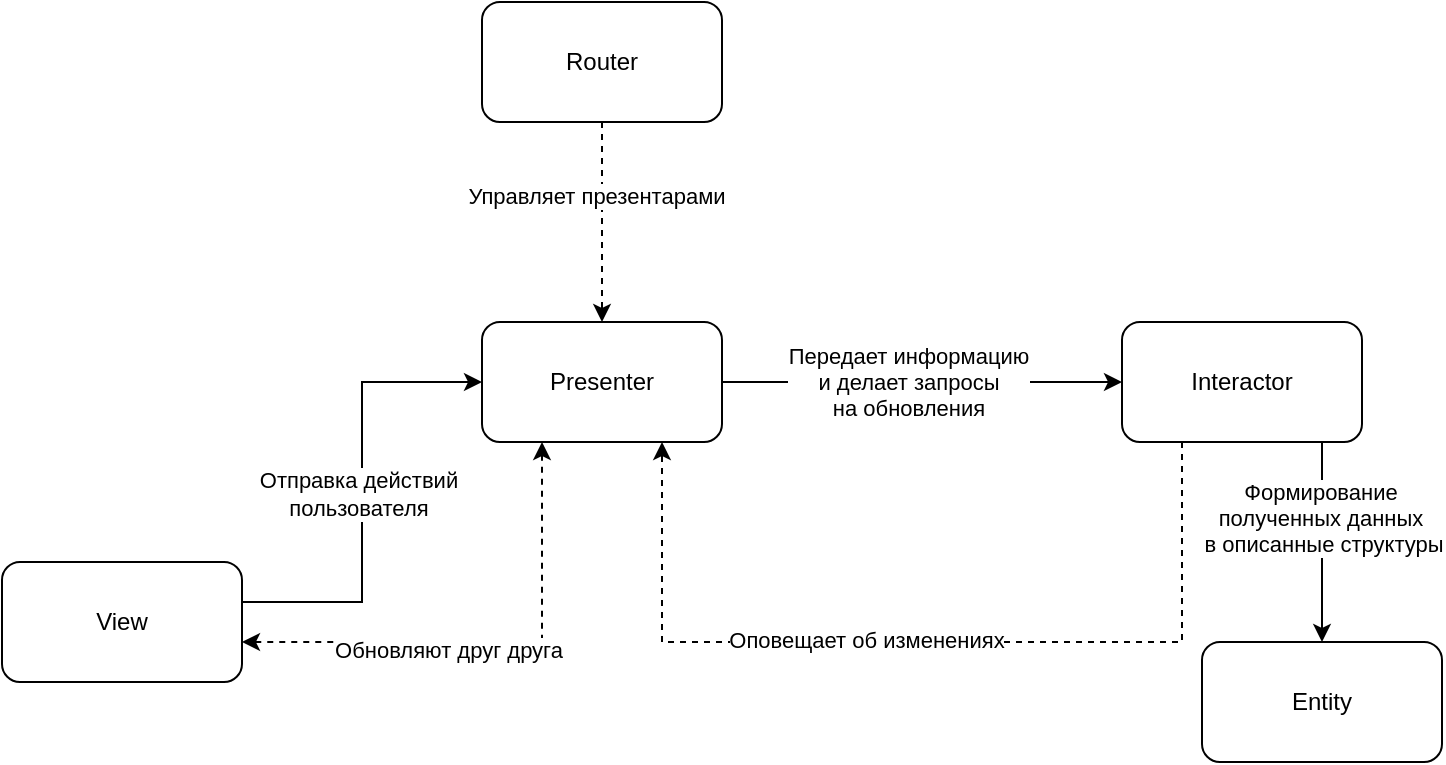<mxfile version="17.2.1" type="device"><diagram id="yXCes4Iq6_c5ltuRTHmN" name="Страница 1"><mxGraphModel dx="658" dy="865" grid="1" gridSize="10" guides="1" tooltips="1" connect="1" arrows="1" fold="1" page="1" pageScale="1" pageWidth="827" pageHeight="1169" math="0" shadow="0"><root><mxCell id="0"/><mxCell id="1" parent="0"/><mxCell id="FH53yRBcZocDNiwA548k-6" style="edgeStyle=orthogonalEdgeStyle;rounded=0;orthogonalLoop=1;jettySize=auto;html=1;entryX=0;entryY=0.5;entryDx=0;entryDy=0;" edge="1" parent="1" source="FH53yRBcZocDNiwA548k-1" target="FH53yRBcZocDNiwA548k-2"><mxGeometry relative="1" as="geometry"><Array as="points"><mxPoint x="260" y="300"/><mxPoint x="260" y="190"/></Array></mxGeometry></mxCell><mxCell id="FH53yRBcZocDNiwA548k-7" value="Отправка действий &lt;br&gt;пользователя" style="edgeLabel;html=1;align=center;verticalAlign=middle;resizable=0;points=[];" vertex="1" connectable="0" parent="FH53yRBcZocDNiwA548k-6"><mxGeometry x="0.15" y="2" relative="1" as="geometry"><mxPoint y="18" as="offset"/></mxGeometry></mxCell><mxCell id="FH53yRBcZocDNiwA548k-1" value="View" style="rounded=1;whiteSpace=wrap;html=1;" vertex="1" parent="1"><mxGeometry x="80" y="280" width="120" height="60" as="geometry"/></mxCell><mxCell id="FH53yRBcZocDNiwA548k-8" style="edgeStyle=orthogonalEdgeStyle;rounded=0;orthogonalLoop=1;jettySize=auto;html=1;startArrow=classic;startFill=1;dashed=1;exitX=0.25;exitY=1;exitDx=0;exitDy=0;" edge="1" parent="1" source="FH53yRBcZocDNiwA548k-2" target="FH53yRBcZocDNiwA548k-1"><mxGeometry relative="1" as="geometry"><Array as="points"><mxPoint x="350" y="320"/></Array></mxGeometry></mxCell><mxCell id="FH53yRBcZocDNiwA548k-9" value="Обновляют друг друга" style="edgeLabel;html=1;align=center;verticalAlign=middle;resizable=0;points=[];" vertex="1" connectable="0" parent="FH53yRBcZocDNiwA548k-8"><mxGeometry x="0.179" y="4" relative="1" as="geometry"><mxPoint as="offset"/></mxGeometry></mxCell><mxCell id="FH53yRBcZocDNiwA548k-12" style="edgeStyle=orthogonalEdgeStyle;rounded=0;orthogonalLoop=1;jettySize=auto;html=1;entryX=0;entryY=0.5;entryDx=0;entryDy=0;startArrow=none;startFill=0;" edge="1" parent="1" source="FH53yRBcZocDNiwA548k-2" target="FH53yRBcZocDNiwA548k-3"><mxGeometry relative="1" as="geometry"/></mxCell><mxCell id="FH53yRBcZocDNiwA548k-13" value="Передает информацию&lt;br&gt;и делает запросы &lt;br&gt;на обновления" style="edgeLabel;html=1;align=center;verticalAlign=middle;resizable=0;points=[];" vertex="1" connectable="0" parent="FH53yRBcZocDNiwA548k-12"><mxGeometry x="-0.338" y="2" relative="1" as="geometry"><mxPoint x="27" y="2" as="offset"/></mxGeometry></mxCell><mxCell id="FH53yRBcZocDNiwA548k-2" value="Presenter" style="rounded=1;whiteSpace=wrap;html=1;" vertex="1" parent="1"><mxGeometry x="320" y="160" width="120" height="60" as="geometry"/></mxCell><mxCell id="FH53yRBcZocDNiwA548k-14" style="edgeStyle=orthogonalEdgeStyle;rounded=0;orthogonalLoop=1;jettySize=auto;html=1;entryX=0.5;entryY=0;entryDx=0;entryDy=0;startArrow=none;startFill=0;" edge="1" parent="1" source="FH53yRBcZocDNiwA548k-3" target="FH53yRBcZocDNiwA548k-4"><mxGeometry relative="1" as="geometry"><Array as="points"><mxPoint x="740" y="320"/></Array></mxGeometry></mxCell><mxCell id="FH53yRBcZocDNiwA548k-15" value="Формирование &lt;br&gt;полученных данных&lt;br&gt;&amp;nbsp;в описанные структуры" style="edgeLabel;html=1;align=center;verticalAlign=middle;resizable=0;points=[];" vertex="1" connectable="0" parent="FH53yRBcZocDNiwA548k-14"><mxGeometry x="-0.24" y="-1" relative="1" as="geometry"><mxPoint as="offset"/></mxGeometry></mxCell><mxCell id="FH53yRBcZocDNiwA548k-16" style="edgeStyle=orthogonalEdgeStyle;rounded=0;orthogonalLoop=1;jettySize=auto;html=1;exitX=0.25;exitY=1;exitDx=0;exitDy=0;entryX=0.75;entryY=1;entryDx=0;entryDy=0;startArrow=none;startFill=0;dashed=1;" edge="1" parent="1" source="FH53yRBcZocDNiwA548k-3" target="FH53yRBcZocDNiwA548k-2"><mxGeometry relative="1" as="geometry"><Array as="points"><mxPoint x="670" y="320"/><mxPoint x="410" y="320"/></Array></mxGeometry></mxCell><mxCell id="FH53yRBcZocDNiwA548k-18" value="Оповещает об изменениях" style="edgeLabel;html=1;align=center;verticalAlign=middle;resizable=0;points=[];" vertex="1" connectable="0" parent="FH53yRBcZocDNiwA548k-16"><mxGeometry x="0.122" y="-1" relative="1" as="geometry"><mxPoint as="offset"/></mxGeometry></mxCell><mxCell id="FH53yRBcZocDNiwA548k-3" value="Interactor" style="rounded=1;whiteSpace=wrap;html=1;" vertex="1" parent="1"><mxGeometry x="640" y="160" width="120" height="60" as="geometry"/></mxCell><mxCell id="FH53yRBcZocDNiwA548k-4" value="Entity" style="rounded=1;whiteSpace=wrap;html=1;" vertex="1" parent="1"><mxGeometry x="680" y="320" width="120" height="60" as="geometry"/></mxCell><mxCell id="FH53yRBcZocDNiwA548k-10" style="edgeStyle=orthogonalEdgeStyle;rounded=0;orthogonalLoop=1;jettySize=auto;html=1;entryX=0.5;entryY=0;entryDx=0;entryDy=0;dashed=1;startArrow=none;startFill=0;" edge="1" parent="1" source="FH53yRBcZocDNiwA548k-5" target="FH53yRBcZocDNiwA548k-2"><mxGeometry relative="1" as="geometry"/></mxCell><mxCell id="FH53yRBcZocDNiwA548k-11" value="Управляет презентарами" style="edgeLabel;html=1;align=center;verticalAlign=middle;resizable=0;points=[];" vertex="1" connectable="0" parent="FH53yRBcZocDNiwA548k-10"><mxGeometry x="-0.26" y="-3" relative="1" as="geometry"><mxPoint as="offset"/></mxGeometry></mxCell><mxCell id="FH53yRBcZocDNiwA548k-5" value="Router" style="rounded=1;whiteSpace=wrap;html=1;" vertex="1" parent="1"><mxGeometry x="320" width="120" height="60" as="geometry"/></mxCell></root></mxGraphModel></diagram></mxfile>